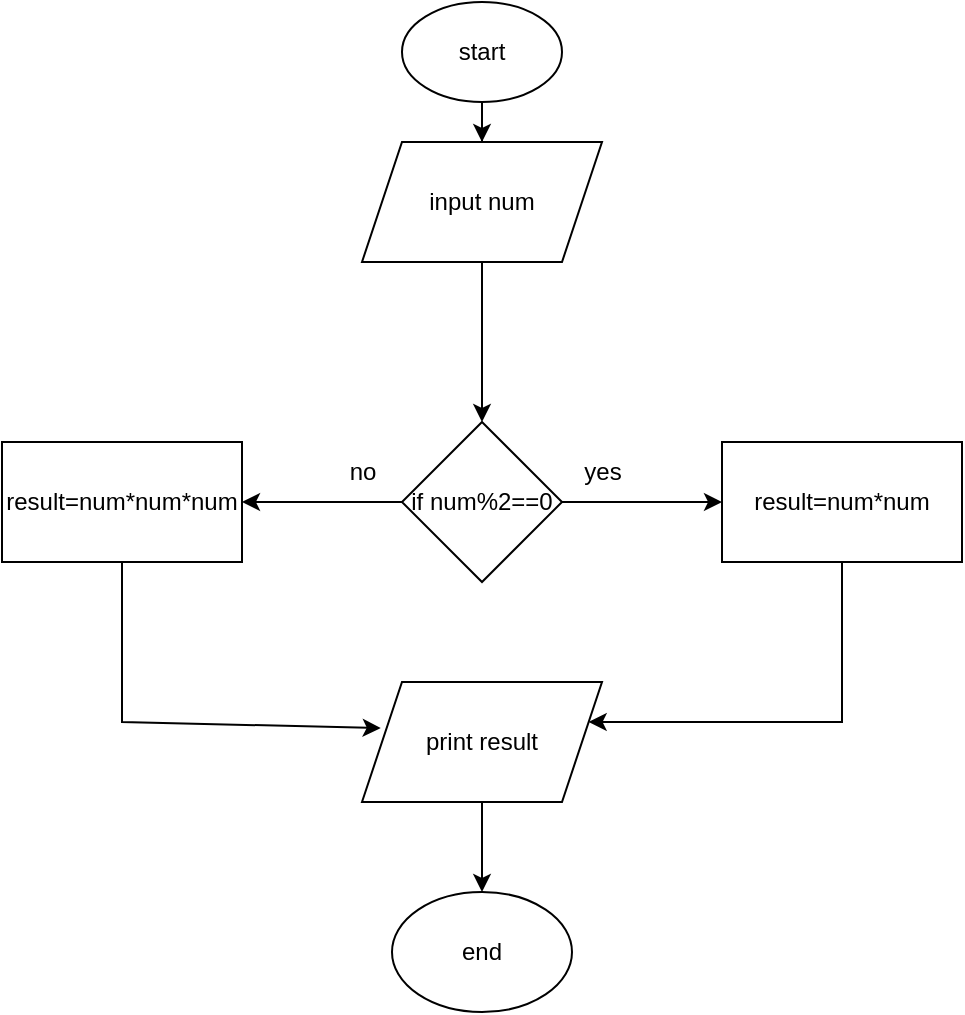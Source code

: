 <mxfile version="24.2.3" type="device" pages="6">
  <diagram id="C5RBs43oDa-KdzZeNtuy" name="Page-1">
    <mxGraphModel dx="493" dy="592" grid="1" gridSize="10" guides="1" tooltips="1" connect="1" arrows="1" fold="1" page="1" pageScale="1" pageWidth="827" pageHeight="1169" math="0" shadow="0">
      <root>
        <mxCell id="WIyWlLk6GJQsqaUBKTNV-0" />
        <mxCell id="WIyWlLk6GJQsqaUBKTNV-1" parent="WIyWlLk6GJQsqaUBKTNV-0" />
        <mxCell id="ZwOCafU4-U8rnSMs1IN1-15" style="edgeStyle=orthogonalEdgeStyle;rounded=0;orthogonalLoop=1;jettySize=auto;html=1;entryX=0.5;entryY=0;entryDx=0;entryDy=0;" parent="WIyWlLk6GJQsqaUBKTNV-1" source="ZwOCafU4-U8rnSMs1IN1-0" target="ZwOCafU4-U8rnSMs1IN1-1" edge="1">
          <mxGeometry relative="1" as="geometry" />
        </mxCell>
        <mxCell id="ZwOCafU4-U8rnSMs1IN1-0" value="start" style="ellipse;whiteSpace=wrap;html=1;" parent="WIyWlLk6GJQsqaUBKTNV-1" vertex="1">
          <mxGeometry x="200" y="80" width="80" height="50" as="geometry" />
        </mxCell>
        <mxCell id="ZwOCafU4-U8rnSMs1IN1-16" style="edgeStyle=orthogonalEdgeStyle;rounded=0;orthogonalLoop=1;jettySize=auto;html=1;entryX=0.5;entryY=0;entryDx=0;entryDy=0;" parent="WIyWlLk6GJQsqaUBKTNV-1" source="ZwOCafU4-U8rnSMs1IN1-1" target="ZwOCafU4-U8rnSMs1IN1-2" edge="1">
          <mxGeometry relative="1" as="geometry" />
        </mxCell>
        <mxCell id="ZwOCafU4-U8rnSMs1IN1-1" value="input num" style="shape=parallelogram;perimeter=parallelogramPerimeter;whiteSpace=wrap;html=1;fixedSize=1;" parent="WIyWlLk6GJQsqaUBKTNV-1" vertex="1">
          <mxGeometry x="180" y="150" width="120" height="60" as="geometry" />
        </mxCell>
        <mxCell id="ZwOCafU4-U8rnSMs1IN1-5" style="edgeStyle=orthogonalEdgeStyle;rounded=0;orthogonalLoop=1;jettySize=auto;html=1;entryX=1;entryY=0.5;entryDx=0;entryDy=0;" parent="WIyWlLk6GJQsqaUBKTNV-1" source="ZwOCafU4-U8rnSMs1IN1-2" target="ZwOCafU4-U8rnSMs1IN1-4" edge="1">
          <mxGeometry relative="1" as="geometry" />
        </mxCell>
        <mxCell id="ZwOCafU4-U8rnSMs1IN1-7" style="edgeStyle=orthogonalEdgeStyle;rounded=0;orthogonalLoop=1;jettySize=auto;html=1;entryX=0;entryY=0.5;entryDx=0;entryDy=0;" parent="WIyWlLk6GJQsqaUBKTNV-1" source="ZwOCafU4-U8rnSMs1IN1-2" target="ZwOCafU4-U8rnSMs1IN1-3" edge="1">
          <mxGeometry relative="1" as="geometry" />
        </mxCell>
        <mxCell id="ZwOCafU4-U8rnSMs1IN1-2" value="if num%2==0" style="rhombus;whiteSpace=wrap;html=1;" parent="WIyWlLk6GJQsqaUBKTNV-1" vertex="1">
          <mxGeometry x="200" y="290" width="80" height="80" as="geometry" />
        </mxCell>
        <mxCell id="ZwOCafU4-U8rnSMs1IN1-13" style="edgeStyle=orthogonalEdgeStyle;rounded=0;orthogonalLoop=1;jettySize=auto;html=1;" parent="WIyWlLk6GJQsqaUBKTNV-1" source="ZwOCafU4-U8rnSMs1IN1-3" target="ZwOCafU4-U8rnSMs1IN1-10" edge="1">
          <mxGeometry relative="1" as="geometry">
            <mxPoint x="420" y="460" as="targetPoint" />
            <Array as="points">
              <mxPoint x="420" y="440" />
            </Array>
          </mxGeometry>
        </mxCell>
        <mxCell id="ZwOCafU4-U8rnSMs1IN1-3" value="result=num*num" style="rounded=0;whiteSpace=wrap;html=1;" parent="WIyWlLk6GJQsqaUBKTNV-1" vertex="1">
          <mxGeometry x="360" y="300" width="120" height="60" as="geometry" />
        </mxCell>
        <mxCell id="ZwOCafU4-U8rnSMs1IN1-4" value="result=num*num*num" style="rounded=0;whiteSpace=wrap;html=1;" parent="WIyWlLk6GJQsqaUBKTNV-1" vertex="1">
          <mxGeometry y="300" width="120" height="60" as="geometry" />
        </mxCell>
        <mxCell id="ZwOCafU4-U8rnSMs1IN1-8" value="yes" style="text;html=1;align=center;verticalAlign=middle;resizable=0;points=[];autosize=1;strokeColor=none;fillColor=none;" parent="WIyWlLk6GJQsqaUBKTNV-1" vertex="1">
          <mxGeometry x="280" y="300" width="40" height="30" as="geometry" />
        </mxCell>
        <mxCell id="ZwOCafU4-U8rnSMs1IN1-9" value="no" style="text;html=1;align=center;verticalAlign=middle;resizable=0;points=[];autosize=1;strokeColor=none;fillColor=none;" parent="WIyWlLk6GJQsqaUBKTNV-1" vertex="1">
          <mxGeometry x="160" y="300" width="40" height="30" as="geometry" />
        </mxCell>
        <mxCell id="ZwOCafU4-U8rnSMs1IN1-17" style="edgeStyle=orthogonalEdgeStyle;rounded=0;orthogonalLoop=1;jettySize=auto;html=1;exitX=0.5;exitY=1;exitDx=0;exitDy=0;entryX=0.5;entryY=0;entryDx=0;entryDy=0;" parent="WIyWlLk6GJQsqaUBKTNV-1" source="ZwOCafU4-U8rnSMs1IN1-10" target="ZwOCafU4-U8rnSMs1IN1-14" edge="1">
          <mxGeometry relative="1" as="geometry" />
        </mxCell>
        <mxCell id="ZwOCafU4-U8rnSMs1IN1-10" value="print result" style="shape=parallelogram;perimeter=parallelogramPerimeter;whiteSpace=wrap;html=1;fixedSize=1;" parent="WIyWlLk6GJQsqaUBKTNV-1" vertex="1">
          <mxGeometry x="180" y="420" width="120" height="60" as="geometry" />
        </mxCell>
        <mxCell id="ZwOCafU4-U8rnSMs1IN1-12" value="" style="endArrow=classic;html=1;rounded=0;exitX=0.5;exitY=1;exitDx=0;exitDy=0;entryX=0.078;entryY=0.384;entryDx=0;entryDy=0;entryPerimeter=0;" parent="WIyWlLk6GJQsqaUBKTNV-1" source="ZwOCafU4-U8rnSMs1IN1-4" target="ZwOCafU4-U8rnSMs1IN1-10" edge="1">
          <mxGeometry width="50" height="50" relative="1" as="geometry">
            <mxPoint x="70" y="460" as="sourcePoint" />
            <mxPoint x="120" y="410" as="targetPoint" />
            <Array as="points">
              <mxPoint x="60" y="440" />
            </Array>
          </mxGeometry>
        </mxCell>
        <mxCell id="ZwOCafU4-U8rnSMs1IN1-14" value="end" style="ellipse;whiteSpace=wrap;html=1;" parent="WIyWlLk6GJQsqaUBKTNV-1" vertex="1">
          <mxGeometry x="195" y="525" width="90" height="60" as="geometry" />
        </mxCell>
      </root>
    </mxGraphModel>
  </diagram>
  <diagram id="HUIOq6CZNcqXMxI5ItZq" name="Page-2">
    <mxGraphModel dx="1265" dy="743" grid="1" gridSize="10" guides="1" tooltips="1" connect="1" arrows="1" fold="1" page="1" pageScale="1" pageWidth="827" pageHeight="1169" math="0" shadow="0">
      <root>
        <mxCell id="0" />
        <mxCell id="1" parent="0" />
        <mxCell id="e5pkMZojTkerpOAP8UTX-11" style="edgeStyle=orthogonalEdgeStyle;rounded=0;orthogonalLoop=1;jettySize=auto;html=1;entryX=0.5;entryY=0;entryDx=0;entryDy=0;" edge="1" parent="1" source="IgLMncVLQrHKztwNwtI4-1" target="6UjtNZM6XkuqwCSG5fpr-1">
          <mxGeometry relative="1" as="geometry" />
        </mxCell>
        <mxCell id="IgLMncVLQrHKztwNwtI4-1" value="start" style="ellipse;whiteSpace=wrap;html=1;" vertex="1" parent="1">
          <mxGeometry x="340" y="50" width="120" height="80" as="geometry" />
        </mxCell>
        <mxCell id="e5pkMZojTkerpOAP8UTX-10" style="edgeStyle=orthogonalEdgeStyle;rounded=0;orthogonalLoop=1;jettySize=auto;html=1;entryX=0.5;entryY=0;entryDx=0;entryDy=0;" edge="1" parent="1" source="6UjtNZM6XkuqwCSG5fpr-1" target="e5pkMZojTkerpOAP8UTX-1">
          <mxGeometry relative="1" as="geometry" />
        </mxCell>
        <mxCell id="6UjtNZM6XkuqwCSG5fpr-1" value="Input username&lt;br&gt;Input password" style="shape=parallelogram;perimeter=parallelogramPerimeter;whiteSpace=wrap;html=1;fixedSize=1;" vertex="1" parent="1">
          <mxGeometry x="340" y="190" width="120" height="60" as="geometry" />
        </mxCell>
        <mxCell id="e5pkMZojTkerpOAP8UTX-9" style="edgeStyle=orthogonalEdgeStyle;rounded=0;orthogonalLoop=1;jettySize=auto;html=1;entryX=0.5;entryY=0;entryDx=0;entryDy=0;" edge="1" parent="1" source="e5pkMZojTkerpOAP8UTX-1" target="e5pkMZojTkerpOAP8UTX-2">
          <mxGeometry relative="1" as="geometry" />
        </mxCell>
        <mxCell id="e5pkMZojTkerpOAP8UTX-1" value="Validate username password" style="rounded=0;whiteSpace=wrap;html=1;" vertex="1" parent="1">
          <mxGeometry x="340" y="300" width="120" height="60" as="geometry" />
        </mxCell>
        <mxCell id="e5pkMZojTkerpOAP8UTX-13" style="edgeStyle=orthogonalEdgeStyle;rounded=0;orthogonalLoop=1;jettySize=auto;html=1;entryX=0.5;entryY=0;entryDx=0;entryDy=0;" edge="1" parent="1" source="e5pkMZojTkerpOAP8UTX-2" target="e5pkMZojTkerpOAP8UTX-12">
          <mxGeometry relative="1" as="geometry" />
        </mxCell>
        <mxCell id="e5pkMZojTkerpOAP8UTX-21" style="edgeStyle=orthogonalEdgeStyle;rounded=0;orthogonalLoop=1;jettySize=auto;html=1;entryX=1;entryY=0.5;entryDx=0;entryDy=0;" edge="1" parent="1" source="e5pkMZojTkerpOAP8UTX-2" target="e5pkMZojTkerpOAP8UTX-19">
          <mxGeometry relative="1" as="geometry" />
        </mxCell>
        <mxCell id="e5pkMZojTkerpOAP8UTX-2" value="if valid and num of attempts&amp;lt;3" style="rhombus;whiteSpace=wrap;html=1;" vertex="1" parent="1">
          <mxGeometry x="350" y="410" width="100" height="90" as="geometry" />
        </mxCell>
        <mxCell id="e5pkMZojTkerpOAP8UTX-27" style="edgeStyle=orthogonalEdgeStyle;rounded=0;orthogonalLoop=1;jettySize=auto;html=1;entryX=0;entryY=0.5;entryDx=0;entryDy=0;" edge="1" parent="1" source="e5pkMZojTkerpOAP8UTX-3" target="e5pkMZojTkerpOAP8UTX-1">
          <mxGeometry relative="1" as="geometry" />
        </mxCell>
        <mxCell id="e5pkMZojTkerpOAP8UTX-3" value="Redirect to login page&lt;br&gt;num of attempts+1" style="rounded=0;whiteSpace=wrap;html=1;" vertex="1" parent="1">
          <mxGeometry x="131" y="300" width="120" height="60" as="geometry" />
        </mxCell>
        <mxCell id="e5pkMZojTkerpOAP8UTX-16" style="edgeStyle=orthogonalEdgeStyle;rounded=0;orthogonalLoop=1;jettySize=auto;html=1;entryX=0.5;entryY=0;entryDx=0;entryDy=0;" edge="1" parent="1" source="e5pkMZojTkerpOAP8UTX-12" target="e5pkMZojTkerpOAP8UTX-14">
          <mxGeometry relative="1" as="geometry" />
        </mxCell>
        <mxCell id="e5pkMZojTkerpOAP8UTX-12" value="Redirect to Home page" style="rounded=0;whiteSpace=wrap;html=1;" vertex="1" parent="1">
          <mxGeometry x="340" y="555" width="120" height="60" as="geometry" />
        </mxCell>
        <mxCell id="e5pkMZojTkerpOAP8UTX-14" value="End" style="ellipse;whiteSpace=wrap;html=1;" vertex="1" parent="1">
          <mxGeometry x="355" y="690" width="90" height="60" as="geometry" />
        </mxCell>
        <mxCell id="e5pkMZojTkerpOAP8UTX-17" value="no" style="text;html=1;align=center;verticalAlign=middle;resizable=0;points=[];autosize=1;strokeColor=none;fillColor=none;" vertex="1" parent="1">
          <mxGeometry x="310" y="430" width="40" height="30" as="geometry" />
        </mxCell>
        <mxCell id="e5pkMZojTkerpOAP8UTX-18" value="yes" style="text;html=1;align=center;verticalAlign=middle;resizable=0;points=[];autosize=1;strokeColor=none;fillColor=none;" vertex="1" parent="1">
          <mxGeometry x="405" y="500" width="40" height="30" as="geometry" />
        </mxCell>
        <mxCell id="e5pkMZojTkerpOAP8UTX-22" style="edgeStyle=orthogonalEdgeStyle;rounded=0;orthogonalLoop=1;jettySize=auto;html=1;" edge="1" parent="1" source="e5pkMZojTkerpOAP8UTX-19" target="e5pkMZojTkerpOAP8UTX-23">
          <mxGeometry relative="1" as="geometry">
            <mxPoint x="191" y="530" as="targetPoint" />
          </mxGeometry>
        </mxCell>
        <mxCell id="e5pkMZojTkerpOAP8UTX-26" style="edgeStyle=orthogonalEdgeStyle;rounded=0;orthogonalLoop=1;jettySize=auto;html=1;entryX=0.5;entryY=1;entryDx=0;entryDy=0;" edge="1" parent="1" source="e5pkMZojTkerpOAP8UTX-19" target="e5pkMZojTkerpOAP8UTX-3">
          <mxGeometry relative="1" as="geometry" />
        </mxCell>
        <mxCell id="e5pkMZojTkerpOAP8UTX-19" value="if num of attempts &amp;gt;3" style="rhombus;whiteSpace=wrap;html=1;" vertex="1" parent="1">
          <mxGeometry x="151" y="415" width="80" height="80" as="geometry" />
        </mxCell>
        <mxCell id="e5pkMZojTkerpOAP8UTX-28" style="edgeStyle=orthogonalEdgeStyle;rounded=0;orthogonalLoop=1;jettySize=auto;html=1;entryX=0;entryY=0.5;entryDx=0;entryDy=0;" edge="1" parent="1" source="e5pkMZojTkerpOAP8UTX-23" target="e5pkMZojTkerpOAP8UTX-14">
          <mxGeometry relative="1" as="geometry">
            <Array as="points">
              <mxPoint x="190" y="720" />
            </Array>
          </mxGeometry>
        </mxCell>
        <mxCell id="e5pkMZojTkerpOAP8UTX-23" value="lock account" style="rounded=0;whiteSpace=wrap;html=1;" vertex="1" parent="1">
          <mxGeometry x="131" y="555" width="120" height="60" as="geometry" />
        </mxCell>
        <mxCell id="e5pkMZojTkerpOAP8UTX-24" value="yes" style="text;html=1;align=center;verticalAlign=middle;resizable=0;points=[];autosize=1;strokeColor=none;fillColor=none;" vertex="1" parent="1">
          <mxGeometry x="191" y="495" width="40" height="30" as="geometry" />
        </mxCell>
        <mxCell id="e5pkMZojTkerpOAP8UTX-25" value="no" style="text;html=1;align=center;verticalAlign=middle;resizable=0;points=[];autosize=1;strokeColor=none;fillColor=none;" vertex="1" parent="1">
          <mxGeometry x="191" y="385" width="40" height="30" as="geometry" />
        </mxCell>
      </root>
    </mxGraphModel>
  </diagram>
  <diagram id="NKUKjzEq4uRuG7Rvbq5H" name="Page-3">
    <mxGraphModel dx="1012" dy="594" grid="1" gridSize="10" guides="1" tooltips="1" connect="1" arrows="1" fold="1" page="1" pageScale="1" pageWidth="827" pageHeight="1169" math="0" shadow="0">
      <root>
        <mxCell id="0" />
        <mxCell id="1" parent="0" />
      </root>
    </mxGraphModel>
  </diagram>
  <diagram id="AMAWmAxukvAKy1N-6UsN" name="Page-4">
    <mxGraphModel dx="633" dy="1540" grid="1" gridSize="10" guides="1" tooltips="1" connect="1" arrows="1" fold="1" page="1" pageScale="1" pageWidth="827" pageHeight="1169" math="0" shadow="0">
      <root>
        <mxCell id="0" />
        <mxCell id="1" parent="0" />
        <mxCell id="8BrKTU6qyErL06aVK3WZ-7" style="edgeStyle=orthogonalEdgeStyle;rounded=0;orthogonalLoop=1;jettySize=auto;html=1;entryX=0.5;entryY=0;entryDx=0;entryDy=0;" edge="1" parent="1" source="tTreH6vGMn1aJL9PHoy9-1" target="x9jkfD1oN0tdRl0gozCn-1">
          <mxGeometry relative="1" as="geometry" />
        </mxCell>
        <mxCell id="tTreH6vGMn1aJL9PHoy9-1" value="start" style="ellipse;whiteSpace=wrap;html=1;" vertex="1" parent="1">
          <mxGeometry x="360" y="-20" width="80" height="60" as="geometry" />
        </mxCell>
        <mxCell id="8BrKTU6qyErL06aVK3WZ-10" style="edgeStyle=orthogonalEdgeStyle;rounded=0;orthogonalLoop=1;jettySize=auto;html=1;entryX=0.5;entryY=0;entryDx=0;entryDy=0;" edge="1" parent="1" source="tTreH6vGMn1aJL9PHoy9-2" target="zT4eZeLsVkMKOIO36fTJ-1">
          <mxGeometry relative="1" as="geometry" />
        </mxCell>
        <mxCell id="tTreH6vGMn1aJL9PHoy9-2" value="flag=true" style="rounded=0;whiteSpace=wrap;html=1;" vertex="1" parent="1">
          <mxGeometry x="340" y="410" width="120" height="60" as="geometry" />
        </mxCell>
        <mxCell id="11j-C74QKbHn4UtOkhIZ-6" style="edgeStyle=orthogonalEdgeStyle;rounded=0;orthogonalLoop=1;jettySize=auto;html=1;entryX=0.5;entryY=0;entryDx=0;entryDy=0;" edge="1" parent="1" source="x9jkfD1oN0tdRl0gozCn-1" target="11j-C74QKbHn4UtOkhIZ-1">
          <mxGeometry relative="1" as="geometry" />
        </mxCell>
        <mxCell id="x9jkfD1oN0tdRl0gozCn-1" value="input key" style="shape=parallelogram;perimeter=parallelogramPerimeter;whiteSpace=wrap;html=1;fixedSize=1;" vertex="1" parent="1">
          <mxGeometry x="340" y="100" width="120" height="60" as="geometry" />
        </mxCell>
        <mxCell id="8BrKTU6qyErL06aVK3WZ-9" style="edgeStyle=orthogonalEdgeStyle;rounded=0;orthogonalLoop=1;jettySize=auto;html=1;entryX=0.5;entryY=0;entryDx=0;entryDy=0;" edge="1" parent="1" source="Zd3HH-qVNPmyV9FvRA1T-1" target="tTreH6vGMn1aJL9PHoy9-2">
          <mxGeometry relative="1" as="geometry" />
        </mxCell>
        <mxCell id="11j-C74QKbHn4UtOkhIZ-4" style="edgeStyle=orthogonalEdgeStyle;rounded=0;orthogonalLoop=1;jettySize=auto;html=1;entryX=0;entryY=0.5;entryDx=0;entryDy=0;" edge="1" parent="1" source="Zd3HH-qVNPmyV9FvRA1T-1" target="11j-C74QKbHn4UtOkhIZ-1">
          <mxGeometry relative="1" as="geometry">
            <mxPoint x="260" y="230" as="targetPoint" />
            <Array as="points">
              <mxPoint x="250" y="340" />
              <mxPoint x="250" y="230" />
            </Array>
          </mxGeometry>
        </mxCell>
        <mxCell id="Zd3HH-qVNPmyV9FvRA1T-1" value="if key= arr[i]" style="rhombus;whiteSpace=wrap;html=1;" vertex="1" parent="1">
          <mxGeometry x="360" y="300" width="80" height="80" as="geometry" />
        </mxCell>
        <mxCell id="8BrKTU6qyErL06aVK3WZ-3" style="edgeStyle=orthogonalEdgeStyle;rounded=0;orthogonalLoop=1;jettySize=auto;html=1;entryX=0.5;entryY=0;entryDx=0;entryDy=0;" edge="1" parent="1" source="zT4eZeLsVkMKOIO36fTJ-1" target="8BrKTU6qyErL06aVK3WZ-1">
          <mxGeometry relative="1" as="geometry">
            <Array as="points">
              <mxPoint x="320" y="545" />
            </Array>
          </mxGeometry>
        </mxCell>
        <mxCell id="zT4eZeLsVkMKOIO36fTJ-1" value="if flag=true" style="rhombus;whiteSpace=wrap;html=1;" vertex="1" parent="1">
          <mxGeometry x="360" y="505" width="80" height="80" as="geometry" />
        </mxCell>
        <mxCell id="11j-C74QKbHn4UtOkhIZ-9" style="edgeStyle=orthogonalEdgeStyle;rounded=0;orthogonalLoop=1;jettySize=auto;html=1;entryX=0;entryY=0.5;entryDx=0;entryDy=0;" edge="1" parent="1" source="8BrKTU6qyErL06aVK3WZ-1" target="11j-C74QKbHn4UtOkhIZ-8">
          <mxGeometry relative="1" as="geometry" />
        </mxCell>
        <mxCell id="8BrKTU6qyErL06aVK3WZ-1" value="print key found&amp;nbsp;" style="shape=parallelogram;perimeter=parallelogramPerimeter;whiteSpace=wrap;html=1;fixedSize=1;" vertex="1" parent="1">
          <mxGeometry x="260" y="640" width="120" height="60" as="geometry" />
        </mxCell>
        <mxCell id="11j-C74QKbHn4UtOkhIZ-10" style="edgeStyle=orthogonalEdgeStyle;rounded=0;orthogonalLoop=1;jettySize=auto;html=1;entryX=1;entryY=0.5;entryDx=0;entryDy=0;" edge="1" parent="1" source="8BrKTU6qyErL06aVK3WZ-2" target="11j-C74QKbHn4UtOkhIZ-8">
          <mxGeometry relative="1" as="geometry" />
        </mxCell>
        <mxCell id="8BrKTU6qyErL06aVK3WZ-2" value="print key not found&amp;nbsp;" style="shape=parallelogram;perimeter=parallelogramPerimeter;whiteSpace=wrap;html=1;fixedSize=1;" vertex="1" parent="1">
          <mxGeometry x="420" y="640" width="120" height="60" as="geometry" />
        </mxCell>
        <mxCell id="8BrKTU6qyErL06aVK3WZ-5" value="no" style="text;html=1;align=center;verticalAlign=middle;resizable=0;points=[];autosize=1;strokeColor=none;fillColor=none;" vertex="1" parent="1">
          <mxGeometry x="400" y="580" width="40" height="30" as="geometry" />
        </mxCell>
        <mxCell id="8BrKTU6qyErL06aVK3WZ-6" value="yes" style="text;html=1;align=center;verticalAlign=middle;resizable=0;points=[];autosize=1;strokeColor=none;fillColor=none;" vertex="1" parent="1">
          <mxGeometry x="320" y="518" width="40" height="30" as="geometry" />
        </mxCell>
        <mxCell id="11j-C74QKbHn4UtOkhIZ-2" style="edgeStyle=orthogonalEdgeStyle;rounded=0;orthogonalLoop=1;jettySize=auto;html=1;entryX=0.5;entryY=0;entryDx=0;entryDy=0;" edge="1" parent="1" source="11j-C74QKbHn4UtOkhIZ-1" target="Zd3HH-qVNPmyV9FvRA1T-1">
          <mxGeometry relative="1" as="geometry" />
        </mxCell>
        <mxCell id="11j-C74QKbHn4UtOkhIZ-1" value="if i&amp;lt;n" style="rhombus;whiteSpace=wrap;html=1;" vertex="1" parent="1">
          <mxGeometry x="360" y="190" width="80" height="80" as="geometry" />
        </mxCell>
        <mxCell id="11j-C74QKbHn4UtOkhIZ-3" value="yes" style="text;html=1;align=center;verticalAlign=middle;resizable=0;points=[];autosize=1;strokeColor=none;fillColor=none;" vertex="1" parent="1">
          <mxGeometry x="390" y="378" width="40" height="30" as="geometry" />
        </mxCell>
        <mxCell id="11j-C74QKbHn4UtOkhIZ-5" value="i=i+1" style="rounded=0;whiteSpace=wrap;html=1;" vertex="1" parent="1">
          <mxGeometry x="190" y="250" width="120" height="60" as="geometry" />
        </mxCell>
        <mxCell id="11j-C74QKbHn4UtOkhIZ-7" value="no" style="text;html=1;align=center;verticalAlign=middle;resizable=0;points=[];autosize=1;strokeColor=none;fillColor=none;" vertex="1" parent="1">
          <mxGeometry x="320" y="310" width="40" height="30" as="geometry" />
        </mxCell>
        <mxCell id="11j-C74QKbHn4UtOkhIZ-8" value="end" style="ellipse;whiteSpace=wrap;html=1;" vertex="1" parent="1">
          <mxGeometry x="355" y="770" width="90" height="60" as="geometry" />
        </mxCell>
        <mxCell id="11j-C74QKbHn4UtOkhIZ-11" style="edgeStyle=orthogonalEdgeStyle;rounded=0;orthogonalLoop=1;jettySize=auto;html=1;entryX=1;entryY=0.5;entryDx=0;entryDy=0;exitX=1;exitY=0.5;exitDx=0;exitDy=0;" edge="1" parent="1" source="11j-C74QKbHn4UtOkhIZ-1" target="zT4eZeLsVkMKOIO36fTJ-1">
          <mxGeometry relative="1" as="geometry">
            <mxPoint x="510.0" y="260.34" as="sourcePoint" />
            <mxPoint x="537.52" y="525.66" as="targetPoint" />
            <Array as="points">
              <mxPoint x="520" y="230" />
              <mxPoint x="520" y="545" />
            </Array>
          </mxGeometry>
        </mxCell>
        <mxCell id="11j-C74QKbHn4UtOkhIZ-12" style="edgeStyle=orthogonalEdgeStyle;rounded=0;orthogonalLoop=1;jettySize=auto;html=1;entryX=0.546;entryY=-0.023;entryDx=0;entryDy=0;entryPerimeter=0;" edge="1" parent="1" source="zT4eZeLsVkMKOIO36fTJ-1" target="8BrKTU6qyErL06aVK3WZ-2">
          <mxGeometry relative="1" as="geometry" />
        </mxCell>
      </root>
    </mxGraphModel>
  </diagram>
  <diagram id="0TQIKhxy574T6HlqfIc9" name="Page-5">
    <mxGraphModel dx="1192" dy="566" grid="1" gridSize="10" guides="1" tooltips="1" connect="1" arrows="1" fold="1" page="1" pageScale="1" pageWidth="827" pageHeight="1169" math="0" shadow="0">
      <root>
        <mxCell id="0" />
        <mxCell id="1" parent="0" />
        <mxCell id="HSh_3bDgoXvW6hLrNLQY-21" style="edgeStyle=orthogonalEdgeStyle;rounded=0;orthogonalLoop=1;jettySize=auto;html=1;entryX=0.5;entryY=0;entryDx=0;entryDy=0;" edge="1" parent="1" source="HSh_3bDgoXvW6hLrNLQY-1" target="HSh_3bDgoXvW6hLrNLQY-2">
          <mxGeometry relative="1" as="geometry" />
        </mxCell>
        <mxCell id="HSh_3bDgoXvW6hLrNLQY-1" value="Start" style="ellipse;whiteSpace=wrap;html=1;" vertex="1" parent="1">
          <mxGeometry x="340" y="390" width="80" height="50" as="geometry" />
        </mxCell>
        <mxCell id="HSh_3bDgoXvW6hLrNLQY-22" style="edgeStyle=orthogonalEdgeStyle;rounded=0;orthogonalLoop=1;jettySize=auto;html=1;entryX=0.5;entryY=0;entryDx=0;entryDy=0;" edge="1" parent="1" source="HSh_3bDgoXvW6hLrNLQY-2" target="HSh_3bDgoXvW6hLrNLQY-3">
          <mxGeometry relative="1" as="geometry" />
        </mxCell>
        <mxCell id="HSh_3bDgoXvW6hLrNLQY-2" value="i=1, j=0" style="rounded=0;whiteSpace=wrap;html=1;" vertex="1" parent="1">
          <mxGeometry x="330" y="500" width="100" height="40" as="geometry" />
        </mxCell>
        <mxCell id="HSh_3bDgoXvW6hLrNLQY-7" style="edgeStyle=orthogonalEdgeStyle;rounded=0;orthogonalLoop=1;jettySize=auto;html=1;entryX=0.5;entryY=0;entryDx=0;entryDy=0;" edge="1" parent="1" source="HSh_3bDgoXvW6hLrNLQY-3" target="HSh_3bDgoXvW6hLrNLQY-4">
          <mxGeometry relative="1" as="geometry" />
        </mxCell>
        <mxCell id="AM_lv66stDftdhcHO-cy-1" style="edgeStyle=orthogonalEdgeStyle;rounded=0;orthogonalLoop=1;jettySize=auto;html=1;entryX=1;entryY=0.5;entryDx=0;entryDy=0;" edge="1" parent="1" source="HSh_3bDgoXvW6hLrNLQY-3" target="HSh_3bDgoXvW6hLrNLQY-25">
          <mxGeometry relative="1" as="geometry" />
        </mxCell>
        <mxCell id="HSh_3bDgoXvW6hLrNLQY-3" value="i&amp;lt;n" style="rhombus;whiteSpace=wrap;html=1;" vertex="1" parent="1">
          <mxGeometry x="340" y="600" width="80" height="80" as="geometry" />
        </mxCell>
        <mxCell id="HSh_3bDgoXvW6hLrNLQY-11" style="edgeStyle=orthogonalEdgeStyle;rounded=0;orthogonalLoop=1;jettySize=auto;html=1;entryX=0.5;entryY=0;entryDx=0;entryDy=0;" edge="1" parent="1" source="HSh_3bDgoXvW6hLrNLQY-4" target="HSh_3bDgoXvW6hLrNLQY-5">
          <mxGeometry relative="1" as="geometry" />
        </mxCell>
        <mxCell id="HSh_3bDgoXvW6hLrNLQY-18" style="edgeStyle=orthogonalEdgeStyle;rounded=0;orthogonalLoop=1;jettySize=auto;html=1;entryX=0.5;entryY=1;entryDx=0;entryDy=0;" edge="1" parent="1" source="HSh_3bDgoXvW6hLrNLQY-4" target="HSh_3bDgoXvW6hLrNLQY-17">
          <mxGeometry relative="1" as="geometry" />
        </mxCell>
        <mxCell id="HSh_3bDgoXvW6hLrNLQY-4" value="j&amp;lt;n-2" style="rhombus;whiteSpace=wrap;html=1;" vertex="1" parent="1">
          <mxGeometry x="340" y="720" width="80" height="80" as="geometry" />
        </mxCell>
        <mxCell id="HSh_3bDgoXvW6hLrNLQY-12" style="edgeStyle=orthogonalEdgeStyle;rounded=0;orthogonalLoop=1;jettySize=auto;html=1;entryX=0.5;entryY=0;entryDx=0;entryDy=0;" edge="1" parent="1" source="HSh_3bDgoXvW6hLrNLQY-5" target="HSh_3bDgoXvW6hLrNLQY-6">
          <mxGeometry relative="1" as="geometry" />
        </mxCell>
        <mxCell id="HSh_3bDgoXvW6hLrNLQY-15" style="edgeStyle=orthogonalEdgeStyle;rounded=0;orthogonalLoop=1;jettySize=auto;html=1;entryX=0.5;entryY=1;entryDx=0;entryDy=0;" edge="1" parent="1" source="HSh_3bDgoXvW6hLrNLQY-5" target="HSh_3bDgoXvW6hLrNLQY-14">
          <mxGeometry relative="1" as="geometry" />
        </mxCell>
        <mxCell id="HSh_3bDgoXvW6hLrNLQY-5" value="arr[j]&amp;gt;arr[j+1]" style="rhombus;whiteSpace=wrap;html=1;" vertex="1" parent="1">
          <mxGeometry x="340" y="840" width="80" height="80" as="geometry" />
        </mxCell>
        <mxCell id="HSh_3bDgoXvW6hLrNLQY-20" style="edgeStyle=orthogonalEdgeStyle;rounded=0;orthogonalLoop=1;jettySize=auto;html=1;entryX=0.5;entryY=1;entryDx=0;entryDy=0;" edge="1" parent="1" source="HSh_3bDgoXvW6hLrNLQY-6" target="HSh_3bDgoXvW6hLrNLQY-14">
          <mxGeometry relative="1" as="geometry" />
        </mxCell>
        <mxCell id="HSh_3bDgoXvW6hLrNLQY-6" value="swap arr[j],arr[j+1]" style="rounded=0;whiteSpace=wrap;html=1;" vertex="1" parent="1">
          <mxGeometry x="320" y="960" width="120" height="60" as="geometry" />
        </mxCell>
        <mxCell id="HSh_3bDgoXvW6hLrNLQY-9" value="no" style="text;html=1;align=center;verticalAlign=middle;resizable=0;points=[];autosize=1;strokeColor=none;fillColor=none;" vertex="1" parent="1">
          <mxGeometry x="420" y="728" width="40" height="30" as="geometry" />
        </mxCell>
        <mxCell id="HSh_3bDgoXvW6hLrNLQY-10" value="yes" style="text;html=1;align=center;verticalAlign=middle;resizable=0;points=[];autosize=1;strokeColor=none;fillColor=none;" vertex="1" parent="1">
          <mxGeometry x="340" y="680" width="40" height="30" as="geometry" />
        </mxCell>
        <mxCell id="HSh_3bDgoXvW6hLrNLQY-16" style="edgeStyle=orthogonalEdgeStyle;rounded=0;orthogonalLoop=1;jettySize=auto;html=1;entryX=0;entryY=0.5;entryDx=0;entryDy=0;" edge="1" parent="1" source="HSh_3bDgoXvW6hLrNLQY-14" target="HSh_3bDgoXvW6hLrNLQY-4">
          <mxGeometry relative="1" as="geometry" />
        </mxCell>
        <mxCell id="HSh_3bDgoXvW6hLrNLQY-14" value="j++" style="rounded=0;whiteSpace=wrap;html=1;" vertex="1" parent="1">
          <mxGeometry x="230" y="740" width="80" height="40" as="geometry" />
        </mxCell>
        <mxCell id="HSh_3bDgoXvW6hLrNLQY-19" style="edgeStyle=orthogonalEdgeStyle;rounded=0;orthogonalLoop=1;jettySize=auto;html=1;entryX=1;entryY=0.5;entryDx=0;entryDy=0;" edge="1" parent="1" source="HSh_3bDgoXvW6hLrNLQY-17" target="HSh_3bDgoXvW6hLrNLQY-3">
          <mxGeometry relative="1" as="geometry">
            <Array as="points">
              <mxPoint x="490" y="640" />
            </Array>
          </mxGeometry>
        </mxCell>
        <mxCell id="HSh_3bDgoXvW6hLrNLQY-17" value="i++" style="rounded=0;whiteSpace=wrap;html=1;" vertex="1" parent="1">
          <mxGeometry x="460" y="670" width="60" height="30" as="geometry" />
        </mxCell>
        <mxCell id="HSh_3bDgoXvW6hLrNLQY-23" value="no" style="text;html=1;align=center;verticalAlign=middle;resizable=0;points=[];autosize=1;strokeColor=none;fillColor=none;" vertex="1" parent="1">
          <mxGeometry x="300" y="848" width="40" height="30" as="geometry" />
        </mxCell>
        <mxCell id="HSh_3bDgoXvW6hLrNLQY-24" value="yes" style="text;html=1;align=center;verticalAlign=middle;resizable=0;points=[];autosize=1;strokeColor=none;fillColor=none;" vertex="1" parent="1">
          <mxGeometry x="380" y="920" width="40" height="30" as="geometry" />
        </mxCell>
        <mxCell id="HSh_3bDgoXvW6hLrNLQY-25" value="end" style="ellipse;whiteSpace=wrap;html=1;" vertex="1" parent="1">
          <mxGeometry x="180" y="615" width="80" height="50" as="geometry" />
        </mxCell>
        <mxCell id="AM_lv66stDftdhcHO-cy-2" value="no" style="text;html=1;align=center;verticalAlign=middle;resizable=0;points=[];autosize=1;strokeColor=none;fillColor=none;" vertex="1" parent="1">
          <mxGeometry x="300" y="615" width="40" height="30" as="geometry" />
        </mxCell>
      </root>
    </mxGraphModel>
  </diagram>
  <diagram id="i8TA-xSyz4mvkA_WDlDY" name="Page-6">
    <mxGraphModel dx="1252" dy="594" grid="1" gridSize="10" guides="1" tooltips="1" connect="1" arrows="1" fold="1" page="1" pageScale="1" pageWidth="827" pageHeight="1169" math="0" shadow="0">
      <root>
        <mxCell id="0" />
        <mxCell id="1" parent="0" />
      </root>
    </mxGraphModel>
  </diagram>
</mxfile>
